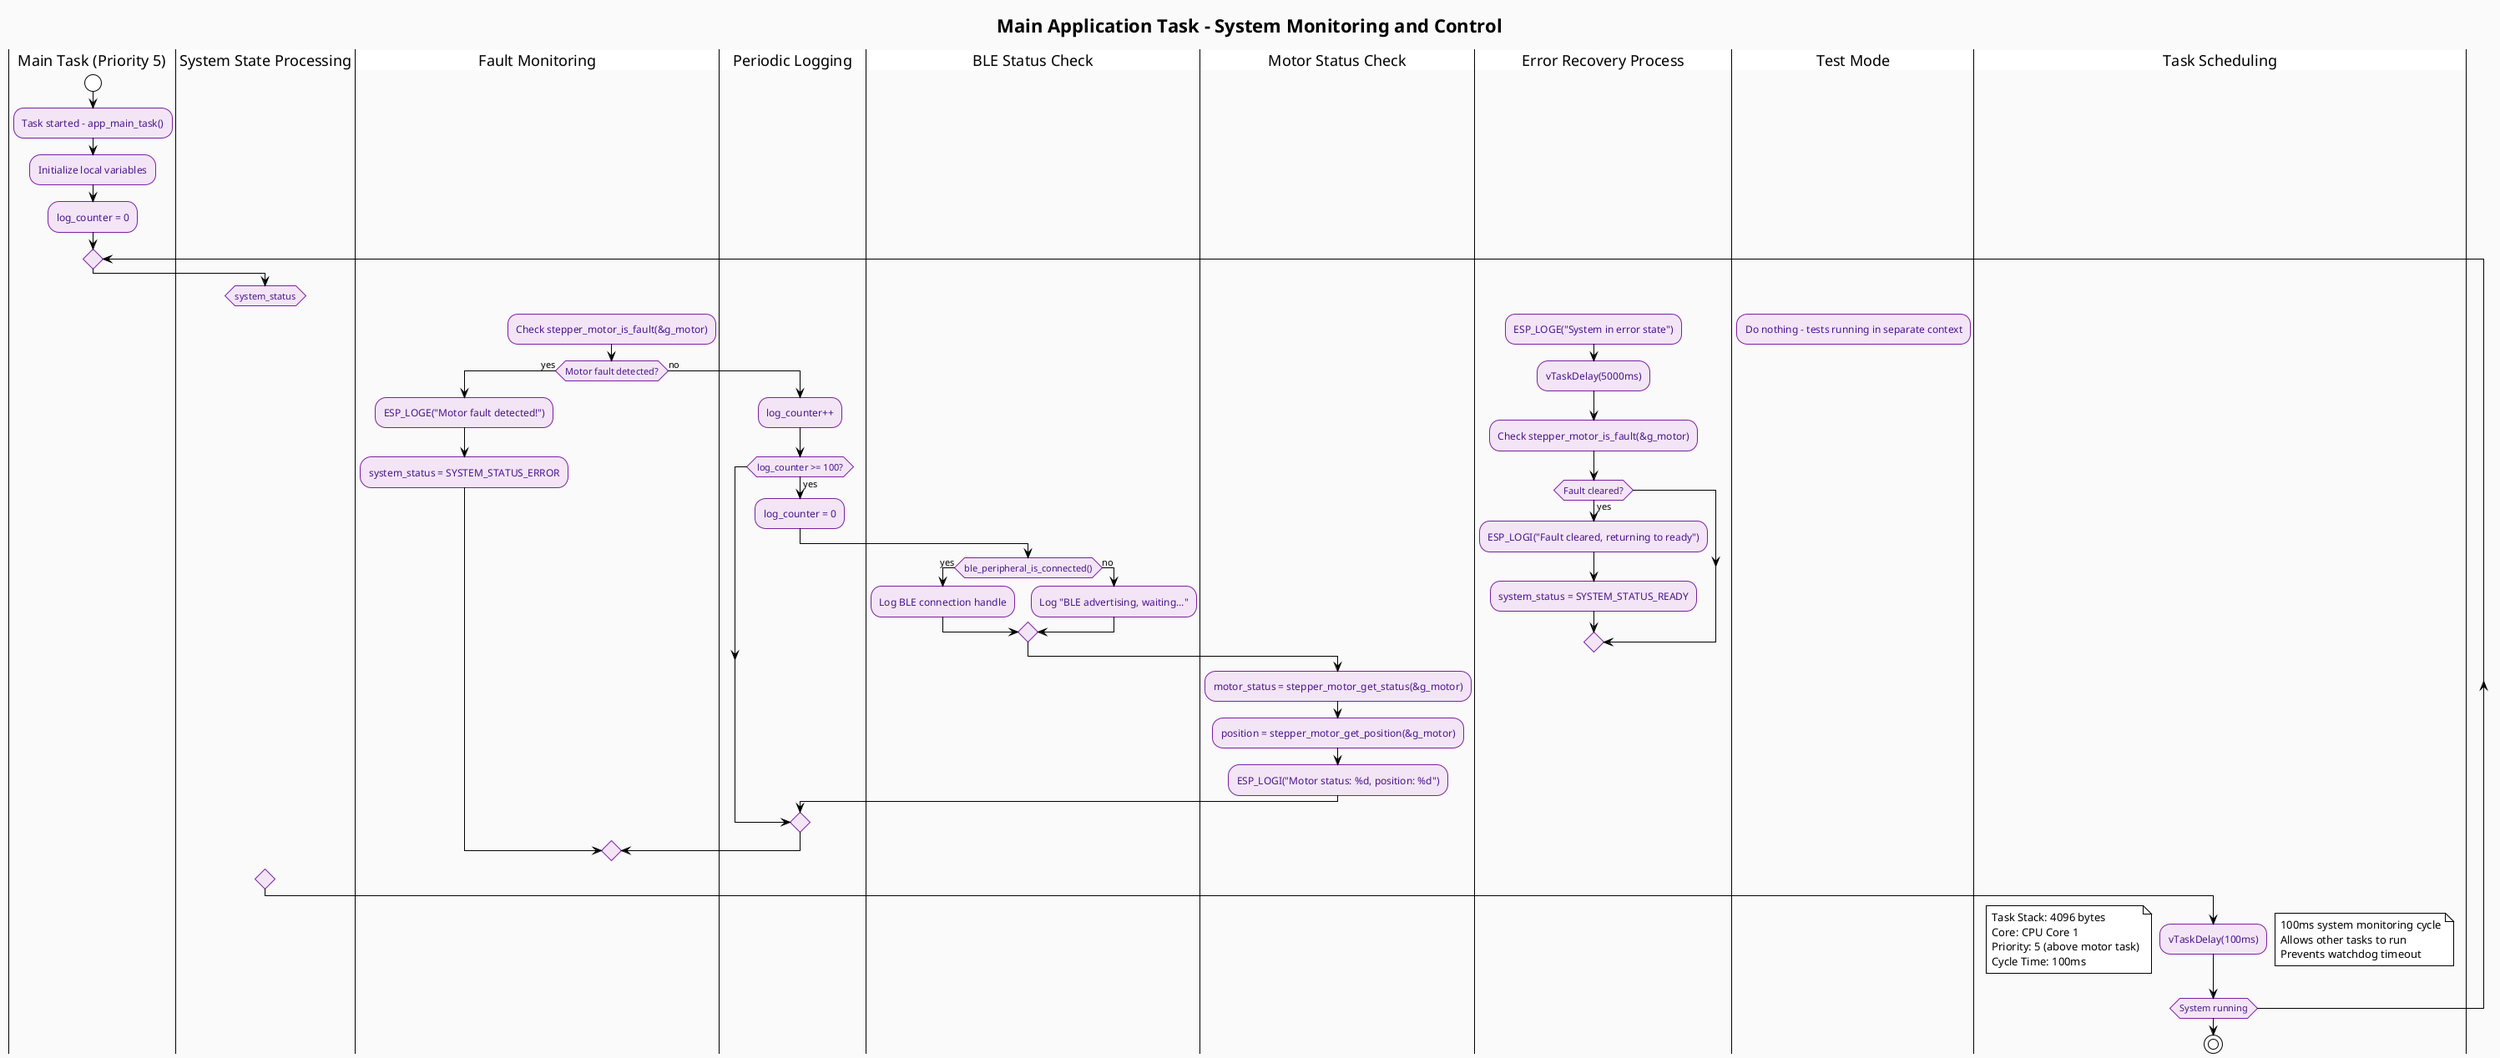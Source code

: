 @startuml Main_Application_Task_Loop
!theme plain

' Inline styling
skinparam backgroundColor #FAFAFA
skinparam activity {
  backgroundColor #F3E5F5
  borderColor #7B1FA2
  fontColor #4A148C
}

title Main Application Task - System Monitoring and Control

|Main Task (Priority 5)|
start
:Task started - app_main_task();
:Initialize local variables;
:log_counter = 0;

repeat
    |System State Processing|
    switch (system_status)
    
    case (SYSTEM_STATUS_READY)
        |Fault Monitoring|
        :Check stepper_motor_is_fault(&g_motor);
        if (Motor fault detected?) then (yes)
            :ESP_LOGE("Motor fault detected!");
            :system_status = SYSTEM_STATUS_ERROR;
        else (no)
            |Periodic Logging|
            :log_counter++;
            if (log_counter >= 100?) then (yes)
                :log_counter = 0;
                |BLE Status Check|
                if (ble_peripheral_is_connected()) then (yes)
                    :Log BLE connection handle;
                else (no)
                    :Log "BLE advertising, waiting...";
                endif
                |Motor Status Check|
                :motor_status = stepper_motor_get_status(&g_motor);
                :position = stepper_motor_get_position(&g_motor);
                :ESP_LOGI("Motor status: %d, position: %d");
            endif
        endif
        
    case (SYSTEM_STATUS_ERROR)
        |Error Recovery Process|
        :ESP_LOGE("System in error state");
        :vTaskDelay(5000ms);
        :Check stepper_motor_is_fault(&g_motor);
        if (Fault cleared?) then (yes)
            :ESP_LOGI("Fault cleared, returning to ready");
            :system_status = SYSTEM_STATUS_READY;
        endif
        
    case (SYSTEM_STATUS_TESTING)
        |Test Mode|
        :Do nothing - tests running in separate context;
        
    endswitch
    
    |Task Scheduling|
    :vTaskDelay(100ms);
    note right : 100ms system monitoring cycle\nAllows other tasks to run\nPrevents watchdog timeout
    
repeat while (System running)

note left : Task Stack: 4096 bytes\nCore: CPU Core 1\nPriority: 5 (above motor task)\nCycle Time: 100ms

stop

@enduml 